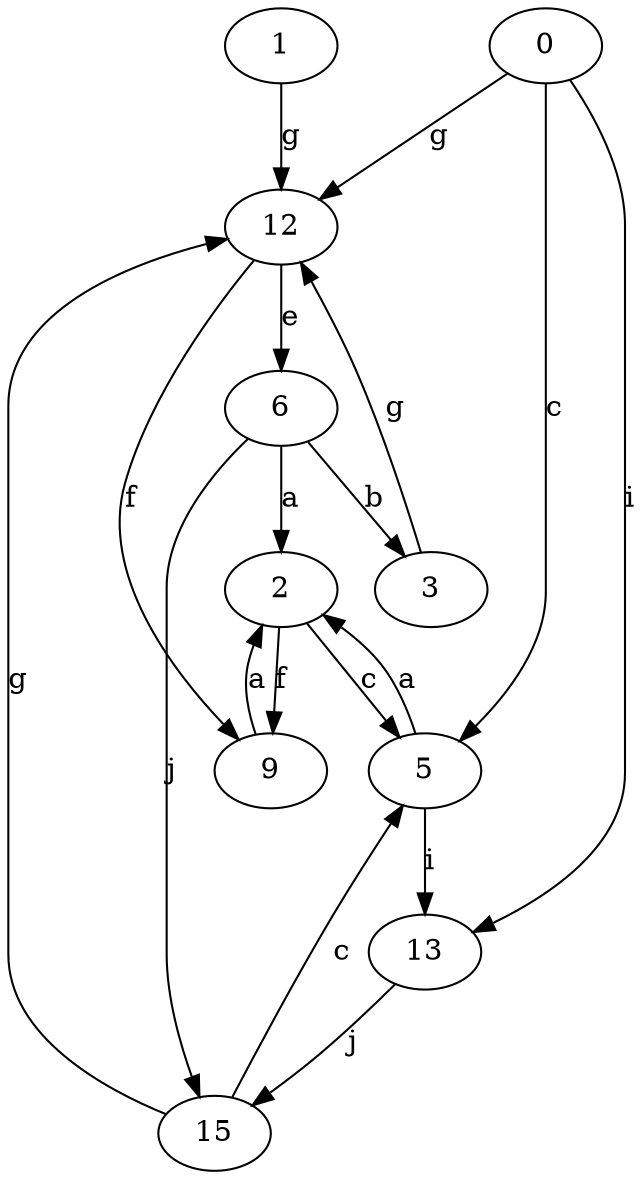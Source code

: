 strict digraph  {
1;
2;
3;
5;
6;
0;
9;
12;
13;
15;
1 -> 12  [label=g];
2 -> 5  [label=c];
2 -> 9  [label=f];
3 -> 12  [label=g];
5 -> 2  [label=a];
5 -> 13  [label=i];
6 -> 2  [label=a];
6 -> 3  [label=b];
6 -> 15  [label=j];
0 -> 5  [label=c];
0 -> 12  [label=g];
0 -> 13  [label=i];
9 -> 2  [label=a];
12 -> 6  [label=e];
12 -> 9  [label=f];
13 -> 15  [label=j];
15 -> 5  [label=c];
15 -> 12  [label=g];
}
